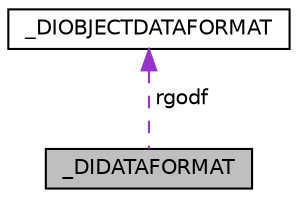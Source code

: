 digraph "_DIDATAFORMAT"
{
 // LATEX_PDF_SIZE
  edge [fontname="Helvetica",fontsize="10",labelfontname="Helvetica",labelfontsize="10"];
  node [fontname="Helvetica",fontsize="10",shape=record];
  Node1 [label="_DIDATAFORMAT",height=0.2,width=0.4,color="black", fillcolor="grey75", style="filled", fontcolor="black",tooltip=" "];
  Node2 -> Node1 [dir="back",color="darkorchid3",fontsize="10",style="dashed",label=" rgodf" ,fontname="Helvetica"];
  Node2 [label="_DIOBJECTDATAFORMAT",height=0.2,width=0.4,color="black", fillcolor="white", style="filled",URL="$struct__DIOBJECTDATAFORMAT.html",tooltip=" "];
}
